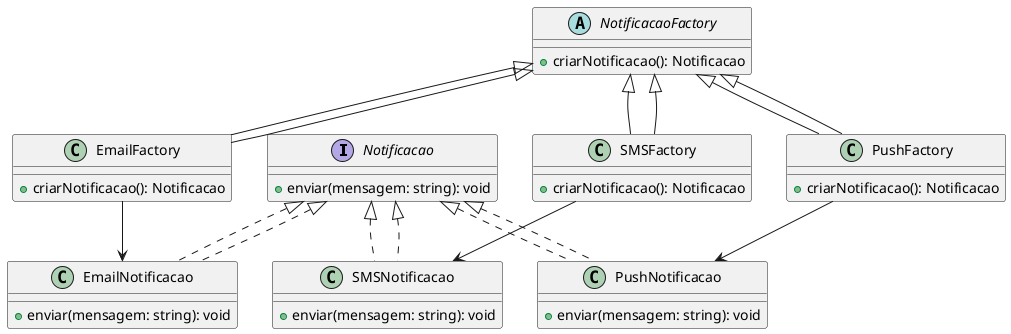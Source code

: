 @startuml
interface Notificacao {
  +enviar(mensagem: string): void
}

class EmailNotificacao implements Notificacao {
  +enviar(mensagem: string): void
}

class SMSNotificacao implements Notificacao {
  +enviar(mensagem: string): void
}

class PushNotificacao implements Notificacao {
  +enviar(mensagem: string): void
}

abstract class NotificacaoFactory {
  +criarNotificacao(): Notificacao
}

class EmailFactory extends NotificacaoFactory {
  +criarNotificacao(): Notificacao
}

class SMSFactory extends NotificacaoFactory {
  +criarNotificacao(): Notificacao
}

class PushFactory extends NotificacaoFactory {
  +criarNotificacao(): Notificacao
}

NotificacaoFactory <|-- EmailFactory
NotificacaoFactory <|-- SMSFactory
NotificacaoFactory <|-- PushFactory

Notificacao <|.. EmailNotificacao
Notificacao <|.. SMSNotificacao
Notificacao <|.. PushNotificacao

EmailFactory --> EmailNotificacao
SMSFactory --> SMSNotificacao
PushFactory --> PushNotificacao
@enduml
